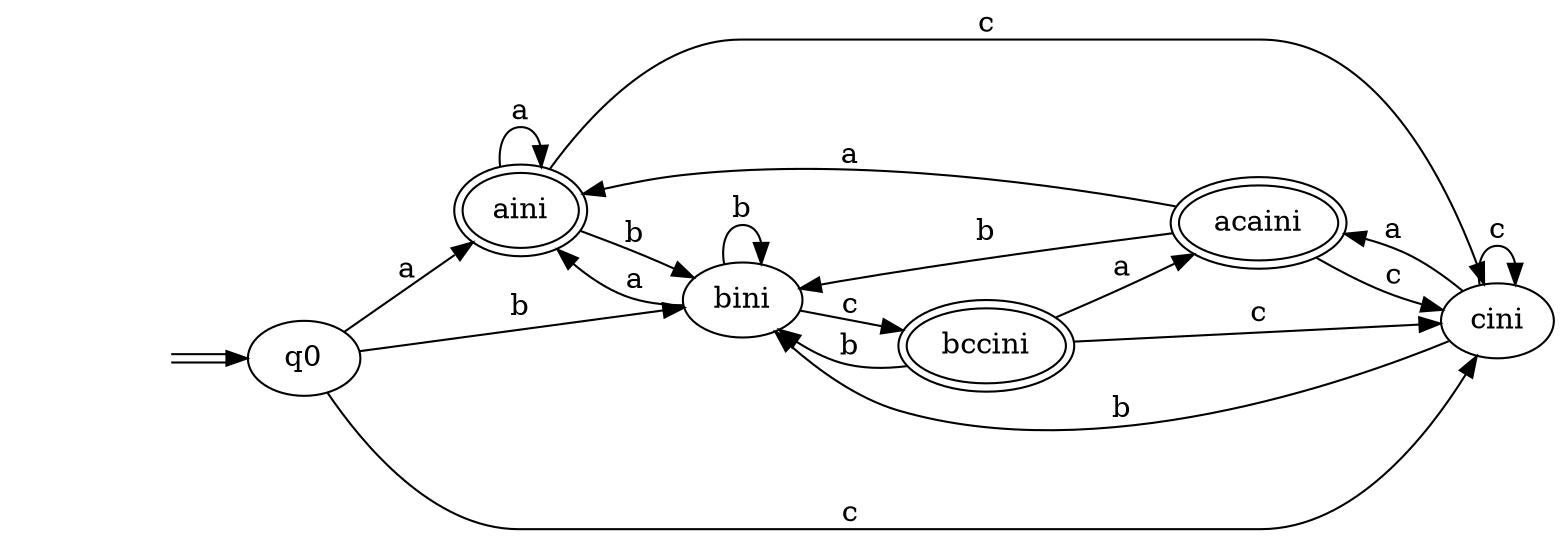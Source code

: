 digraph Automaton { 
  rankdir = LR
  0 [label="q0"];  1 [label="aini",peripheries=2];  2 [label="bini"];  3 [label="cini"];  4 [label="bccini",peripheries=2];  5 [label="acaini",peripheries=2];  start0 [style=invis]
  start0 -> 0[color="black:white:black"]
  0 -> 1 [label = "a" ]
  0 -> 2 [label = "b" ]
  0 -> 3 [label = "c" ]
  1 -> 1 [label = "a" ]
  1 -> 2 [label = "b" ]
  1 -> 3 [label = "c" ]
  2 -> 1 [label = "a" ]
  2 -> 2 [label = "b" ]
  2 -> 4 [label = "c" ]
  3 -> 5 [label = "a" ]
  3 -> 2 [label = "b" ]
  3 -> 3 [label = "c" ]
  4 -> 5 [label = "a" ]
  4 -> 2 [label = "b" ]
  4 -> 3 [label = "c" ]
  5 -> 1 [label = "a" ]
  5 -> 2 [label = "b" ]
  5 -> 3 [label = "c" ]
}

